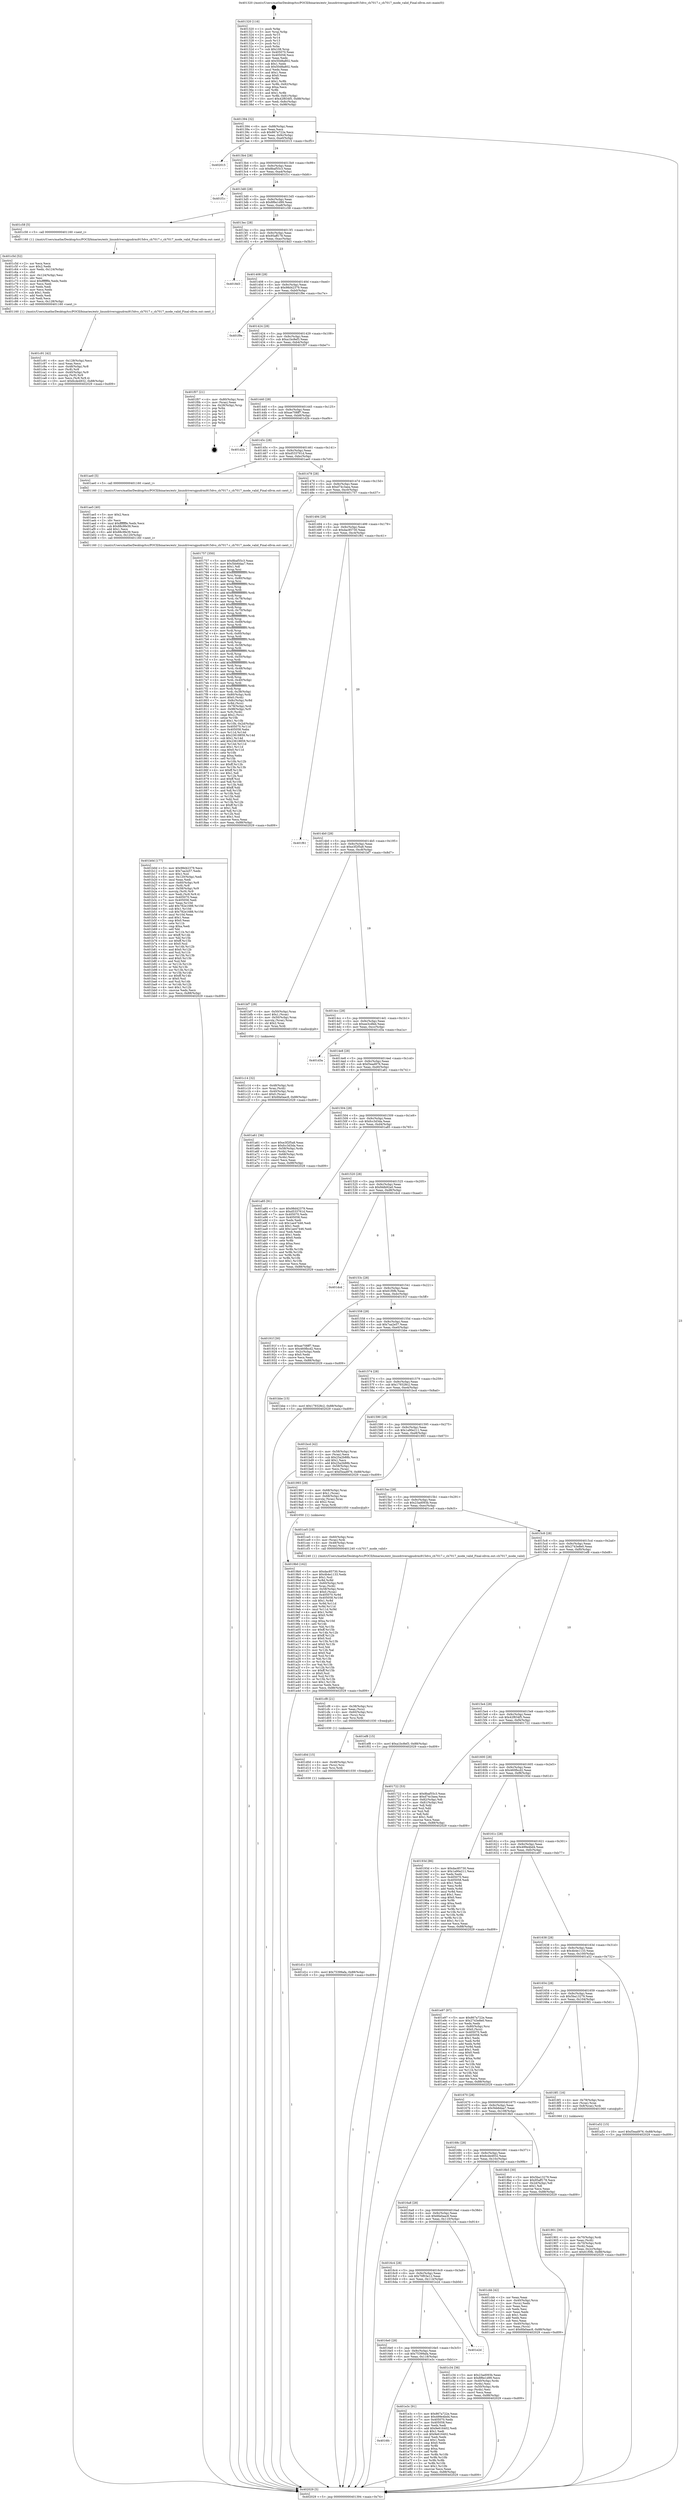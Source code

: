 digraph "0x401320" {
  label = "0x401320 (/mnt/c/Users/mathe/Desktop/tcc/POCII/binaries/extr_linuxdriversgpudrmi915dvo_ch7017.c_ch7017_mode_valid_Final-ollvm.out::main(0))"
  labelloc = "t"
  node[shape=record]

  Entry [label="",width=0.3,height=0.3,shape=circle,fillcolor=black,style=filled]
  "0x401394" [label="{
     0x401394 [32]\l
     | [instrs]\l
     &nbsp;&nbsp;0x401394 \<+6\>: mov -0x88(%rbp),%eax\l
     &nbsp;&nbsp;0x40139a \<+2\>: mov %eax,%ecx\l
     &nbsp;&nbsp;0x40139c \<+6\>: sub $0x867a722e,%ecx\l
     &nbsp;&nbsp;0x4013a2 \<+6\>: mov %eax,-0x9c(%rbp)\l
     &nbsp;&nbsp;0x4013a8 \<+6\>: mov %ecx,-0xa0(%rbp)\l
     &nbsp;&nbsp;0x4013ae \<+6\>: je 0000000000402015 \<main+0xcf5\>\l
  }"]
  "0x402015" [label="{
     0x402015\l
  }", style=dashed]
  "0x4013b4" [label="{
     0x4013b4 [28]\l
     | [instrs]\l
     &nbsp;&nbsp;0x4013b4 \<+5\>: jmp 00000000004013b9 \<main+0x99\>\l
     &nbsp;&nbsp;0x4013b9 \<+6\>: mov -0x9c(%rbp),%eax\l
     &nbsp;&nbsp;0x4013bf \<+5\>: sub $0x8baf55c3,%eax\l
     &nbsp;&nbsp;0x4013c4 \<+6\>: mov %eax,-0xa4(%rbp)\l
     &nbsp;&nbsp;0x4013ca \<+6\>: je 0000000000401f1c \<main+0xbfc\>\l
  }"]
  Exit [label="",width=0.3,height=0.3,shape=circle,fillcolor=black,style=filled,peripheries=2]
  "0x401f1c" [label="{
     0x401f1c\l
  }", style=dashed]
  "0x4013d0" [label="{
     0x4013d0 [28]\l
     | [instrs]\l
     &nbsp;&nbsp;0x4013d0 \<+5\>: jmp 00000000004013d5 \<main+0xb5\>\l
     &nbsp;&nbsp;0x4013d5 \<+6\>: mov -0x9c(%rbp),%eax\l
     &nbsp;&nbsp;0x4013db \<+5\>: sub $0x8f6e1d99,%eax\l
     &nbsp;&nbsp;0x4013e0 \<+6\>: mov %eax,-0xa8(%rbp)\l
     &nbsp;&nbsp;0x4013e6 \<+6\>: je 0000000000401c58 \<main+0x938\>\l
  }"]
  "0x4016fc" [label="{
     0x4016fc\l
  }", style=dashed]
  "0x401c58" [label="{
     0x401c58 [5]\l
     | [instrs]\l
     &nbsp;&nbsp;0x401c58 \<+5\>: call 0000000000401160 \<next_i\>\l
     | [calls]\l
     &nbsp;&nbsp;0x401160 \{1\} (/mnt/c/Users/mathe/Desktop/tcc/POCII/binaries/extr_linuxdriversgpudrmi915dvo_ch7017.c_ch7017_mode_valid_Final-ollvm.out::next_i)\l
  }"]
  "0x4013ec" [label="{
     0x4013ec [28]\l
     | [instrs]\l
     &nbsp;&nbsp;0x4013ec \<+5\>: jmp 00000000004013f1 \<main+0xd1\>\l
     &nbsp;&nbsp;0x4013f1 \<+6\>: mov -0x9c(%rbp),%eax\l
     &nbsp;&nbsp;0x4013f7 \<+5\>: sub $0x95aff178,%eax\l
     &nbsp;&nbsp;0x4013fc \<+6\>: mov %eax,-0xac(%rbp)\l
     &nbsp;&nbsp;0x401402 \<+6\>: je 00000000004018d3 \<main+0x5b3\>\l
  }"]
  "0x401e3c" [label="{
     0x401e3c [91]\l
     | [instrs]\l
     &nbsp;&nbsp;0x401e3c \<+5\>: mov $0x867a722e,%eax\l
     &nbsp;&nbsp;0x401e41 \<+5\>: mov $0x499e4bd4,%ecx\l
     &nbsp;&nbsp;0x401e46 \<+7\>: mov 0x405070,%edx\l
     &nbsp;&nbsp;0x401e4d \<+7\>: mov 0x405058,%esi\l
     &nbsp;&nbsp;0x401e54 \<+2\>: mov %edx,%edi\l
     &nbsp;&nbsp;0x401e56 \<+6\>: add $0x9e616402,%edi\l
     &nbsp;&nbsp;0x401e5c \<+3\>: sub $0x1,%edi\l
     &nbsp;&nbsp;0x401e5f \<+6\>: sub $0x9e616402,%edi\l
     &nbsp;&nbsp;0x401e65 \<+3\>: imul %edi,%edx\l
     &nbsp;&nbsp;0x401e68 \<+3\>: and $0x1,%edx\l
     &nbsp;&nbsp;0x401e6b \<+3\>: cmp $0x0,%edx\l
     &nbsp;&nbsp;0x401e6e \<+4\>: sete %r8b\l
     &nbsp;&nbsp;0x401e72 \<+3\>: cmp $0xa,%esi\l
     &nbsp;&nbsp;0x401e75 \<+4\>: setl %r9b\l
     &nbsp;&nbsp;0x401e79 \<+3\>: mov %r8b,%r10b\l
     &nbsp;&nbsp;0x401e7c \<+3\>: and %r9b,%r10b\l
     &nbsp;&nbsp;0x401e7f \<+3\>: xor %r9b,%r8b\l
     &nbsp;&nbsp;0x401e82 \<+3\>: or %r8b,%r10b\l
     &nbsp;&nbsp;0x401e85 \<+4\>: test $0x1,%r10b\l
     &nbsp;&nbsp;0x401e89 \<+3\>: cmovne %ecx,%eax\l
     &nbsp;&nbsp;0x401e8c \<+6\>: mov %eax,-0x88(%rbp)\l
     &nbsp;&nbsp;0x401e92 \<+5\>: jmp 0000000000402029 \<main+0xd09\>\l
  }"]
  "0x4018d3" [label="{
     0x4018d3\l
  }", style=dashed]
  "0x401408" [label="{
     0x401408 [28]\l
     | [instrs]\l
     &nbsp;&nbsp;0x401408 \<+5\>: jmp 000000000040140d \<main+0xed\>\l
     &nbsp;&nbsp;0x40140d \<+6\>: mov -0x9c(%rbp),%eax\l
     &nbsp;&nbsp;0x401413 \<+5\>: sub $0x98d42379,%eax\l
     &nbsp;&nbsp;0x401418 \<+6\>: mov %eax,-0xb0(%rbp)\l
     &nbsp;&nbsp;0x40141e \<+6\>: je 0000000000401f9e \<main+0xc7e\>\l
  }"]
  "0x4016e0" [label="{
     0x4016e0 [28]\l
     | [instrs]\l
     &nbsp;&nbsp;0x4016e0 \<+5\>: jmp 00000000004016e5 \<main+0x3c5\>\l
     &nbsp;&nbsp;0x4016e5 \<+6\>: mov -0x9c(%rbp),%eax\l
     &nbsp;&nbsp;0x4016eb \<+5\>: sub $0x75399afa,%eax\l
     &nbsp;&nbsp;0x4016f0 \<+6\>: mov %eax,-0x118(%rbp)\l
     &nbsp;&nbsp;0x4016f6 \<+6\>: je 0000000000401e3c \<main+0xb1c\>\l
  }"]
  "0x401f9e" [label="{
     0x401f9e\l
  }", style=dashed]
  "0x401424" [label="{
     0x401424 [28]\l
     | [instrs]\l
     &nbsp;&nbsp;0x401424 \<+5\>: jmp 0000000000401429 \<main+0x109\>\l
     &nbsp;&nbsp;0x401429 \<+6\>: mov -0x9c(%rbp),%eax\l
     &nbsp;&nbsp;0x40142f \<+5\>: sub $0xa1bc8ef3,%eax\l
     &nbsp;&nbsp;0x401434 \<+6\>: mov %eax,-0xb4(%rbp)\l
     &nbsp;&nbsp;0x40143a \<+6\>: je 0000000000401f07 \<main+0xbe7\>\l
  }"]
  "0x401e2d" [label="{
     0x401e2d\l
  }", style=dashed]
  "0x401f07" [label="{
     0x401f07 [21]\l
     | [instrs]\l
     &nbsp;&nbsp;0x401f07 \<+4\>: mov -0x80(%rbp),%rax\l
     &nbsp;&nbsp;0x401f0b \<+2\>: mov (%rax),%eax\l
     &nbsp;&nbsp;0x401f0d \<+4\>: lea -0x28(%rbp),%rsp\l
     &nbsp;&nbsp;0x401f11 \<+1\>: pop %rbx\l
     &nbsp;&nbsp;0x401f12 \<+2\>: pop %r12\l
     &nbsp;&nbsp;0x401f14 \<+2\>: pop %r13\l
     &nbsp;&nbsp;0x401f16 \<+2\>: pop %r14\l
     &nbsp;&nbsp;0x401f18 \<+2\>: pop %r15\l
     &nbsp;&nbsp;0x401f1a \<+1\>: pop %rbp\l
     &nbsp;&nbsp;0x401f1b \<+1\>: ret\l
  }"]
  "0x401440" [label="{
     0x401440 [28]\l
     | [instrs]\l
     &nbsp;&nbsp;0x401440 \<+5\>: jmp 0000000000401445 \<main+0x125\>\l
     &nbsp;&nbsp;0x401445 \<+6\>: mov -0x9c(%rbp),%eax\l
     &nbsp;&nbsp;0x40144b \<+5\>: sub $0xae708ff7,%eax\l
     &nbsp;&nbsp;0x401450 \<+6\>: mov %eax,-0xb8(%rbp)\l
     &nbsp;&nbsp;0x401456 \<+6\>: je 0000000000401d2b \<main+0xa0b\>\l
  }"]
  "0x401d1c" [label="{
     0x401d1c [15]\l
     | [instrs]\l
     &nbsp;&nbsp;0x401d1c \<+10\>: movl $0x75399afa,-0x88(%rbp)\l
     &nbsp;&nbsp;0x401d26 \<+5\>: jmp 0000000000402029 \<main+0xd09\>\l
  }"]
  "0x401d2b" [label="{
     0x401d2b\l
  }", style=dashed]
  "0x40145c" [label="{
     0x40145c [28]\l
     | [instrs]\l
     &nbsp;&nbsp;0x40145c \<+5\>: jmp 0000000000401461 \<main+0x141\>\l
     &nbsp;&nbsp;0x401461 \<+6\>: mov -0x9c(%rbp),%eax\l
     &nbsp;&nbsp;0x401467 \<+5\>: sub $0xd533761d,%eax\l
     &nbsp;&nbsp;0x40146c \<+6\>: mov %eax,-0xbc(%rbp)\l
     &nbsp;&nbsp;0x401472 \<+6\>: je 0000000000401ae0 \<main+0x7c0\>\l
  }"]
  "0x401d0d" [label="{
     0x401d0d [15]\l
     | [instrs]\l
     &nbsp;&nbsp;0x401d0d \<+4\>: mov -0x48(%rbp),%rsi\l
     &nbsp;&nbsp;0x401d11 \<+3\>: mov (%rsi),%rsi\l
     &nbsp;&nbsp;0x401d14 \<+3\>: mov %rsi,%rdi\l
     &nbsp;&nbsp;0x401d17 \<+5\>: call 0000000000401030 \<free@plt\>\l
     | [calls]\l
     &nbsp;&nbsp;0x401030 \{1\} (unknown)\l
  }"]
  "0x401ae0" [label="{
     0x401ae0 [5]\l
     | [instrs]\l
     &nbsp;&nbsp;0x401ae0 \<+5\>: call 0000000000401160 \<next_i\>\l
     | [calls]\l
     &nbsp;&nbsp;0x401160 \{1\} (/mnt/c/Users/mathe/Desktop/tcc/POCII/binaries/extr_linuxdriversgpudrmi915dvo_ch7017.c_ch7017_mode_valid_Final-ollvm.out::next_i)\l
  }"]
  "0x401478" [label="{
     0x401478 [28]\l
     | [instrs]\l
     &nbsp;&nbsp;0x401478 \<+5\>: jmp 000000000040147d \<main+0x15d\>\l
     &nbsp;&nbsp;0x40147d \<+6\>: mov -0x9c(%rbp),%eax\l
     &nbsp;&nbsp;0x401483 \<+5\>: sub $0xd74c3aea,%eax\l
     &nbsp;&nbsp;0x401488 \<+6\>: mov %eax,-0xc0(%rbp)\l
     &nbsp;&nbsp;0x40148e \<+6\>: je 0000000000401757 \<main+0x437\>\l
  }"]
  "0x401cf8" [label="{
     0x401cf8 [21]\l
     | [instrs]\l
     &nbsp;&nbsp;0x401cf8 \<+4\>: mov -0x38(%rbp),%rsi\l
     &nbsp;&nbsp;0x401cfc \<+2\>: mov %eax,(%rsi)\l
     &nbsp;&nbsp;0x401cfe \<+4\>: mov -0x60(%rbp),%rsi\l
     &nbsp;&nbsp;0x401d02 \<+3\>: mov (%rsi),%rsi\l
     &nbsp;&nbsp;0x401d05 \<+3\>: mov %rsi,%rdi\l
     &nbsp;&nbsp;0x401d08 \<+5\>: call 0000000000401030 \<free@plt\>\l
     | [calls]\l
     &nbsp;&nbsp;0x401030 \{1\} (unknown)\l
  }"]
  "0x401757" [label="{
     0x401757 [350]\l
     | [instrs]\l
     &nbsp;&nbsp;0x401757 \<+5\>: mov $0x8baf55c3,%eax\l
     &nbsp;&nbsp;0x40175c \<+5\>: mov $0x5bb6daa7,%ecx\l
     &nbsp;&nbsp;0x401761 \<+2\>: mov $0x1,%dl\l
     &nbsp;&nbsp;0x401763 \<+3\>: mov %rsp,%rsi\l
     &nbsp;&nbsp;0x401766 \<+4\>: add $0xfffffffffffffff0,%rsi\l
     &nbsp;&nbsp;0x40176a \<+3\>: mov %rsi,%rsp\l
     &nbsp;&nbsp;0x40176d \<+4\>: mov %rsi,-0x80(%rbp)\l
     &nbsp;&nbsp;0x401771 \<+3\>: mov %rsp,%rsi\l
     &nbsp;&nbsp;0x401774 \<+4\>: add $0xfffffffffffffff0,%rsi\l
     &nbsp;&nbsp;0x401778 \<+3\>: mov %rsi,%rsp\l
     &nbsp;&nbsp;0x40177b \<+3\>: mov %rsp,%rdi\l
     &nbsp;&nbsp;0x40177e \<+4\>: add $0xfffffffffffffff0,%rdi\l
     &nbsp;&nbsp;0x401782 \<+3\>: mov %rdi,%rsp\l
     &nbsp;&nbsp;0x401785 \<+4\>: mov %rdi,-0x78(%rbp)\l
     &nbsp;&nbsp;0x401789 \<+3\>: mov %rsp,%rdi\l
     &nbsp;&nbsp;0x40178c \<+4\>: add $0xfffffffffffffff0,%rdi\l
     &nbsp;&nbsp;0x401790 \<+3\>: mov %rdi,%rsp\l
     &nbsp;&nbsp;0x401793 \<+4\>: mov %rdi,-0x70(%rbp)\l
     &nbsp;&nbsp;0x401797 \<+3\>: mov %rsp,%rdi\l
     &nbsp;&nbsp;0x40179a \<+4\>: add $0xfffffffffffffff0,%rdi\l
     &nbsp;&nbsp;0x40179e \<+3\>: mov %rdi,%rsp\l
     &nbsp;&nbsp;0x4017a1 \<+4\>: mov %rdi,-0x68(%rbp)\l
     &nbsp;&nbsp;0x4017a5 \<+3\>: mov %rsp,%rdi\l
     &nbsp;&nbsp;0x4017a8 \<+4\>: add $0xfffffffffffffff0,%rdi\l
     &nbsp;&nbsp;0x4017ac \<+3\>: mov %rdi,%rsp\l
     &nbsp;&nbsp;0x4017af \<+4\>: mov %rdi,-0x60(%rbp)\l
     &nbsp;&nbsp;0x4017b3 \<+3\>: mov %rsp,%rdi\l
     &nbsp;&nbsp;0x4017b6 \<+4\>: add $0xfffffffffffffff0,%rdi\l
     &nbsp;&nbsp;0x4017ba \<+3\>: mov %rdi,%rsp\l
     &nbsp;&nbsp;0x4017bd \<+4\>: mov %rdi,-0x58(%rbp)\l
     &nbsp;&nbsp;0x4017c1 \<+3\>: mov %rsp,%rdi\l
     &nbsp;&nbsp;0x4017c4 \<+4\>: add $0xfffffffffffffff0,%rdi\l
     &nbsp;&nbsp;0x4017c8 \<+3\>: mov %rdi,%rsp\l
     &nbsp;&nbsp;0x4017cb \<+4\>: mov %rdi,-0x50(%rbp)\l
     &nbsp;&nbsp;0x4017cf \<+3\>: mov %rsp,%rdi\l
     &nbsp;&nbsp;0x4017d2 \<+4\>: add $0xfffffffffffffff0,%rdi\l
     &nbsp;&nbsp;0x4017d6 \<+3\>: mov %rdi,%rsp\l
     &nbsp;&nbsp;0x4017d9 \<+4\>: mov %rdi,-0x48(%rbp)\l
     &nbsp;&nbsp;0x4017dd \<+3\>: mov %rsp,%rdi\l
     &nbsp;&nbsp;0x4017e0 \<+4\>: add $0xfffffffffffffff0,%rdi\l
     &nbsp;&nbsp;0x4017e4 \<+3\>: mov %rdi,%rsp\l
     &nbsp;&nbsp;0x4017e7 \<+4\>: mov %rdi,-0x40(%rbp)\l
     &nbsp;&nbsp;0x4017eb \<+3\>: mov %rsp,%rdi\l
     &nbsp;&nbsp;0x4017ee \<+4\>: add $0xfffffffffffffff0,%rdi\l
     &nbsp;&nbsp;0x4017f2 \<+3\>: mov %rdi,%rsp\l
     &nbsp;&nbsp;0x4017f5 \<+4\>: mov %rdi,-0x38(%rbp)\l
     &nbsp;&nbsp;0x4017f9 \<+4\>: mov -0x80(%rbp),%rdi\l
     &nbsp;&nbsp;0x4017fd \<+6\>: movl $0x0,(%rdi)\l
     &nbsp;&nbsp;0x401803 \<+7\>: mov -0x8c(%rbp),%r8d\l
     &nbsp;&nbsp;0x40180a \<+3\>: mov %r8d,(%rsi)\l
     &nbsp;&nbsp;0x40180d \<+4\>: mov -0x78(%rbp),%rdi\l
     &nbsp;&nbsp;0x401811 \<+7\>: mov -0x98(%rbp),%r9\l
     &nbsp;&nbsp;0x401818 \<+3\>: mov %r9,(%rdi)\l
     &nbsp;&nbsp;0x40181b \<+3\>: cmpl $0x2,(%rsi)\l
     &nbsp;&nbsp;0x40181e \<+4\>: setne %r10b\l
     &nbsp;&nbsp;0x401822 \<+4\>: and $0x1,%r10b\l
     &nbsp;&nbsp;0x401826 \<+4\>: mov %r10b,-0x2d(%rbp)\l
     &nbsp;&nbsp;0x40182a \<+8\>: mov 0x405070,%r11d\l
     &nbsp;&nbsp;0x401832 \<+7\>: mov 0x405058,%ebx\l
     &nbsp;&nbsp;0x401839 \<+3\>: mov %r11d,%r14d\l
     &nbsp;&nbsp;0x40183c \<+7\>: sub $0x23618859,%r14d\l
     &nbsp;&nbsp;0x401843 \<+4\>: sub $0x1,%r14d\l
     &nbsp;&nbsp;0x401847 \<+7\>: add $0x23618859,%r14d\l
     &nbsp;&nbsp;0x40184e \<+4\>: imul %r14d,%r11d\l
     &nbsp;&nbsp;0x401852 \<+4\>: and $0x1,%r11d\l
     &nbsp;&nbsp;0x401856 \<+4\>: cmp $0x0,%r11d\l
     &nbsp;&nbsp;0x40185a \<+4\>: sete %r10b\l
     &nbsp;&nbsp;0x40185e \<+3\>: cmp $0xa,%ebx\l
     &nbsp;&nbsp;0x401861 \<+4\>: setl %r15b\l
     &nbsp;&nbsp;0x401865 \<+3\>: mov %r10b,%r12b\l
     &nbsp;&nbsp;0x401868 \<+4\>: xor $0xff,%r12b\l
     &nbsp;&nbsp;0x40186c \<+3\>: mov %r15b,%r13b\l
     &nbsp;&nbsp;0x40186f \<+4\>: xor $0xff,%r13b\l
     &nbsp;&nbsp;0x401873 \<+3\>: xor $0x1,%dl\l
     &nbsp;&nbsp;0x401876 \<+3\>: mov %r12b,%sil\l
     &nbsp;&nbsp;0x401879 \<+4\>: and $0xff,%sil\l
     &nbsp;&nbsp;0x40187d \<+3\>: and %dl,%r10b\l
     &nbsp;&nbsp;0x401880 \<+3\>: mov %r13b,%dil\l
     &nbsp;&nbsp;0x401883 \<+4\>: and $0xff,%dil\l
     &nbsp;&nbsp;0x401887 \<+3\>: and %dl,%r15b\l
     &nbsp;&nbsp;0x40188a \<+3\>: or %r10b,%sil\l
     &nbsp;&nbsp;0x40188d \<+3\>: or %r15b,%dil\l
     &nbsp;&nbsp;0x401890 \<+3\>: xor %dil,%sil\l
     &nbsp;&nbsp;0x401893 \<+3\>: or %r13b,%r12b\l
     &nbsp;&nbsp;0x401896 \<+4\>: xor $0xff,%r12b\l
     &nbsp;&nbsp;0x40189a \<+3\>: or $0x1,%dl\l
     &nbsp;&nbsp;0x40189d \<+3\>: and %dl,%r12b\l
     &nbsp;&nbsp;0x4018a0 \<+3\>: or %r12b,%sil\l
     &nbsp;&nbsp;0x4018a3 \<+4\>: test $0x1,%sil\l
     &nbsp;&nbsp;0x4018a7 \<+3\>: cmovne %ecx,%eax\l
     &nbsp;&nbsp;0x4018aa \<+6\>: mov %eax,-0x88(%rbp)\l
     &nbsp;&nbsp;0x4018b0 \<+5\>: jmp 0000000000402029 \<main+0xd09\>\l
  }"]
  "0x401494" [label="{
     0x401494 [28]\l
     | [instrs]\l
     &nbsp;&nbsp;0x401494 \<+5\>: jmp 0000000000401499 \<main+0x179\>\l
     &nbsp;&nbsp;0x401499 \<+6\>: mov -0x9c(%rbp),%eax\l
     &nbsp;&nbsp;0x40149f \<+5\>: sub $0xdac85730,%eax\l
     &nbsp;&nbsp;0x4014a4 \<+6\>: mov %eax,-0xc4(%rbp)\l
     &nbsp;&nbsp;0x4014aa \<+6\>: je 0000000000401f61 \<main+0xc41\>\l
  }"]
  "0x401c91" [label="{
     0x401c91 [42]\l
     | [instrs]\l
     &nbsp;&nbsp;0x401c91 \<+6\>: mov -0x128(%rbp),%ecx\l
     &nbsp;&nbsp;0x401c97 \<+3\>: imul %eax,%ecx\l
     &nbsp;&nbsp;0x401c9a \<+4\>: mov -0x48(%rbp),%r8\l
     &nbsp;&nbsp;0x401c9e \<+3\>: mov (%r8),%r8\l
     &nbsp;&nbsp;0x401ca1 \<+4\>: mov -0x40(%rbp),%r9\l
     &nbsp;&nbsp;0x401ca5 \<+3\>: movslq (%r9),%r9\l
     &nbsp;&nbsp;0x401ca8 \<+4\>: mov %ecx,(%r8,%r9,4)\l
     &nbsp;&nbsp;0x401cac \<+10\>: movl $0x6cde4932,-0x88(%rbp)\l
     &nbsp;&nbsp;0x401cb6 \<+5\>: jmp 0000000000402029 \<main+0xd09\>\l
  }"]
  "0x401f61" [label="{
     0x401f61\l
  }", style=dashed]
  "0x4014b0" [label="{
     0x4014b0 [28]\l
     | [instrs]\l
     &nbsp;&nbsp;0x4014b0 \<+5\>: jmp 00000000004014b5 \<main+0x195\>\l
     &nbsp;&nbsp;0x4014b5 \<+6\>: mov -0x9c(%rbp),%eax\l
     &nbsp;&nbsp;0x4014bb \<+5\>: sub $0xe3f2f5a8,%eax\l
     &nbsp;&nbsp;0x4014c0 \<+6\>: mov %eax,-0xc8(%rbp)\l
     &nbsp;&nbsp;0x4014c6 \<+6\>: je 0000000000401bf7 \<main+0x8d7\>\l
  }"]
  "0x401c5d" [label="{
     0x401c5d [52]\l
     | [instrs]\l
     &nbsp;&nbsp;0x401c5d \<+2\>: xor %ecx,%ecx\l
     &nbsp;&nbsp;0x401c5f \<+5\>: mov $0x2,%edx\l
     &nbsp;&nbsp;0x401c64 \<+6\>: mov %edx,-0x124(%rbp)\l
     &nbsp;&nbsp;0x401c6a \<+1\>: cltd\l
     &nbsp;&nbsp;0x401c6b \<+6\>: mov -0x124(%rbp),%esi\l
     &nbsp;&nbsp;0x401c71 \<+2\>: idiv %esi\l
     &nbsp;&nbsp;0x401c73 \<+6\>: imul $0xfffffffe,%edx,%edx\l
     &nbsp;&nbsp;0x401c79 \<+2\>: mov %ecx,%edi\l
     &nbsp;&nbsp;0x401c7b \<+2\>: sub %edx,%edi\l
     &nbsp;&nbsp;0x401c7d \<+2\>: mov %ecx,%edx\l
     &nbsp;&nbsp;0x401c7f \<+3\>: sub $0x1,%edx\l
     &nbsp;&nbsp;0x401c82 \<+2\>: add %edx,%edi\l
     &nbsp;&nbsp;0x401c84 \<+2\>: sub %edi,%ecx\l
     &nbsp;&nbsp;0x401c86 \<+6\>: mov %ecx,-0x128(%rbp)\l
     &nbsp;&nbsp;0x401c8c \<+5\>: call 0000000000401160 \<next_i\>\l
     | [calls]\l
     &nbsp;&nbsp;0x401160 \{1\} (/mnt/c/Users/mathe/Desktop/tcc/POCII/binaries/extr_linuxdriversgpudrmi915dvo_ch7017.c_ch7017_mode_valid_Final-ollvm.out::next_i)\l
  }"]
  "0x401bf7" [label="{
     0x401bf7 [29]\l
     | [instrs]\l
     &nbsp;&nbsp;0x401bf7 \<+4\>: mov -0x50(%rbp),%rax\l
     &nbsp;&nbsp;0x401bfb \<+6\>: movl $0x1,(%rax)\l
     &nbsp;&nbsp;0x401c01 \<+4\>: mov -0x50(%rbp),%rax\l
     &nbsp;&nbsp;0x401c05 \<+3\>: movslq (%rax),%rax\l
     &nbsp;&nbsp;0x401c08 \<+4\>: shl $0x2,%rax\l
     &nbsp;&nbsp;0x401c0c \<+3\>: mov %rax,%rdi\l
     &nbsp;&nbsp;0x401c0f \<+5\>: call 0000000000401050 \<malloc@plt\>\l
     | [calls]\l
     &nbsp;&nbsp;0x401050 \{1\} (unknown)\l
  }"]
  "0x4014cc" [label="{
     0x4014cc [28]\l
     | [instrs]\l
     &nbsp;&nbsp;0x4014cc \<+5\>: jmp 00000000004014d1 \<main+0x1b1\>\l
     &nbsp;&nbsp;0x4014d1 \<+6\>: mov -0x9c(%rbp),%eax\l
     &nbsp;&nbsp;0x4014d7 \<+5\>: sub $0xee3cdfeb,%eax\l
     &nbsp;&nbsp;0x4014dc \<+6\>: mov %eax,-0xcc(%rbp)\l
     &nbsp;&nbsp;0x4014e2 \<+6\>: je 0000000000401d3a \<main+0xa1a\>\l
  }"]
  "0x4016c4" [label="{
     0x4016c4 [28]\l
     | [instrs]\l
     &nbsp;&nbsp;0x4016c4 \<+5\>: jmp 00000000004016c9 \<main+0x3a9\>\l
     &nbsp;&nbsp;0x4016c9 \<+6\>: mov -0x9c(%rbp),%eax\l
     &nbsp;&nbsp;0x4016cf \<+5\>: sub $0x70f03e12,%eax\l
     &nbsp;&nbsp;0x4016d4 \<+6\>: mov %eax,-0x114(%rbp)\l
     &nbsp;&nbsp;0x4016da \<+6\>: je 0000000000401e2d \<main+0xb0d\>\l
  }"]
  "0x401d3a" [label="{
     0x401d3a\l
  }", style=dashed]
  "0x4014e8" [label="{
     0x4014e8 [28]\l
     | [instrs]\l
     &nbsp;&nbsp;0x4014e8 \<+5\>: jmp 00000000004014ed \<main+0x1cd\>\l
     &nbsp;&nbsp;0x4014ed \<+6\>: mov -0x9c(%rbp),%eax\l
     &nbsp;&nbsp;0x4014f3 \<+5\>: sub $0xf3ead976,%eax\l
     &nbsp;&nbsp;0x4014f8 \<+6\>: mov %eax,-0xd0(%rbp)\l
     &nbsp;&nbsp;0x4014fe \<+6\>: je 0000000000401a61 \<main+0x741\>\l
  }"]
  "0x401c34" [label="{
     0x401c34 [36]\l
     | [instrs]\l
     &nbsp;&nbsp;0x401c34 \<+5\>: mov $0x23ad093b,%eax\l
     &nbsp;&nbsp;0x401c39 \<+5\>: mov $0x8f6e1d99,%ecx\l
     &nbsp;&nbsp;0x401c3e \<+4\>: mov -0x40(%rbp),%rdx\l
     &nbsp;&nbsp;0x401c42 \<+2\>: mov (%rdx),%esi\l
     &nbsp;&nbsp;0x401c44 \<+4\>: mov -0x50(%rbp),%rdx\l
     &nbsp;&nbsp;0x401c48 \<+2\>: cmp (%rdx),%esi\l
     &nbsp;&nbsp;0x401c4a \<+3\>: cmovl %ecx,%eax\l
     &nbsp;&nbsp;0x401c4d \<+6\>: mov %eax,-0x88(%rbp)\l
     &nbsp;&nbsp;0x401c53 \<+5\>: jmp 0000000000402029 \<main+0xd09\>\l
  }"]
  "0x401a61" [label="{
     0x401a61 [36]\l
     | [instrs]\l
     &nbsp;&nbsp;0x401a61 \<+5\>: mov $0xe3f2f5a8,%eax\l
     &nbsp;&nbsp;0x401a66 \<+5\>: mov $0xfcc3d3da,%ecx\l
     &nbsp;&nbsp;0x401a6b \<+4\>: mov -0x58(%rbp),%rdx\l
     &nbsp;&nbsp;0x401a6f \<+2\>: mov (%rdx),%esi\l
     &nbsp;&nbsp;0x401a71 \<+4\>: mov -0x68(%rbp),%rdx\l
     &nbsp;&nbsp;0x401a75 \<+2\>: cmp (%rdx),%esi\l
     &nbsp;&nbsp;0x401a77 \<+3\>: cmovl %ecx,%eax\l
     &nbsp;&nbsp;0x401a7a \<+6\>: mov %eax,-0x88(%rbp)\l
     &nbsp;&nbsp;0x401a80 \<+5\>: jmp 0000000000402029 \<main+0xd09\>\l
  }"]
  "0x401504" [label="{
     0x401504 [28]\l
     | [instrs]\l
     &nbsp;&nbsp;0x401504 \<+5\>: jmp 0000000000401509 \<main+0x1e9\>\l
     &nbsp;&nbsp;0x401509 \<+6\>: mov -0x9c(%rbp),%eax\l
     &nbsp;&nbsp;0x40150f \<+5\>: sub $0xfcc3d3da,%eax\l
     &nbsp;&nbsp;0x401514 \<+6\>: mov %eax,-0xd4(%rbp)\l
     &nbsp;&nbsp;0x40151a \<+6\>: je 0000000000401a85 \<main+0x765\>\l
  }"]
  "0x4016a8" [label="{
     0x4016a8 [28]\l
     | [instrs]\l
     &nbsp;&nbsp;0x4016a8 \<+5\>: jmp 00000000004016ad \<main+0x38d\>\l
     &nbsp;&nbsp;0x4016ad \<+6\>: mov -0x9c(%rbp),%eax\l
     &nbsp;&nbsp;0x4016b3 \<+5\>: sub $0x6fa0aac8,%eax\l
     &nbsp;&nbsp;0x4016b8 \<+6\>: mov %eax,-0x110(%rbp)\l
     &nbsp;&nbsp;0x4016be \<+6\>: je 0000000000401c34 \<main+0x914\>\l
  }"]
  "0x401a85" [label="{
     0x401a85 [91]\l
     | [instrs]\l
     &nbsp;&nbsp;0x401a85 \<+5\>: mov $0x98d42379,%eax\l
     &nbsp;&nbsp;0x401a8a \<+5\>: mov $0xd533761d,%ecx\l
     &nbsp;&nbsp;0x401a8f \<+7\>: mov 0x405070,%edx\l
     &nbsp;&nbsp;0x401a96 \<+7\>: mov 0x405058,%esi\l
     &nbsp;&nbsp;0x401a9d \<+2\>: mov %edx,%edi\l
     &nbsp;&nbsp;0x401a9f \<+6\>: sub $0x1ae47446,%edi\l
     &nbsp;&nbsp;0x401aa5 \<+3\>: sub $0x1,%edi\l
     &nbsp;&nbsp;0x401aa8 \<+6\>: add $0x1ae47446,%edi\l
     &nbsp;&nbsp;0x401aae \<+3\>: imul %edi,%edx\l
     &nbsp;&nbsp;0x401ab1 \<+3\>: and $0x1,%edx\l
     &nbsp;&nbsp;0x401ab4 \<+3\>: cmp $0x0,%edx\l
     &nbsp;&nbsp;0x401ab7 \<+4\>: sete %r8b\l
     &nbsp;&nbsp;0x401abb \<+3\>: cmp $0xa,%esi\l
     &nbsp;&nbsp;0x401abe \<+4\>: setl %r9b\l
     &nbsp;&nbsp;0x401ac2 \<+3\>: mov %r8b,%r10b\l
     &nbsp;&nbsp;0x401ac5 \<+3\>: and %r9b,%r10b\l
     &nbsp;&nbsp;0x401ac8 \<+3\>: xor %r9b,%r8b\l
     &nbsp;&nbsp;0x401acb \<+3\>: or %r8b,%r10b\l
     &nbsp;&nbsp;0x401ace \<+4\>: test $0x1,%r10b\l
     &nbsp;&nbsp;0x401ad2 \<+3\>: cmovne %ecx,%eax\l
     &nbsp;&nbsp;0x401ad5 \<+6\>: mov %eax,-0x88(%rbp)\l
     &nbsp;&nbsp;0x401adb \<+5\>: jmp 0000000000402029 \<main+0xd09\>\l
  }"]
  "0x401520" [label="{
     0x401520 [28]\l
     | [instrs]\l
     &nbsp;&nbsp;0x401520 \<+5\>: jmp 0000000000401525 \<main+0x205\>\l
     &nbsp;&nbsp;0x401525 \<+6\>: mov -0x9c(%rbp),%eax\l
     &nbsp;&nbsp;0x40152b \<+5\>: sub $0xfddb92a0,%eax\l
     &nbsp;&nbsp;0x401530 \<+6\>: mov %eax,-0xd8(%rbp)\l
     &nbsp;&nbsp;0x401536 \<+6\>: je 0000000000401dcd \<main+0xaad\>\l
  }"]
  "0x401cbb" [label="{
     0x401cbb [42]\l
     | [instrs]\l
     &nbsp;&nbsp;0x401cbb \<+2\>: xor %eax,%eax\l
     &nbsp;&nbsp;0x401cbd \<+4\>: mov -0x40(%rbp),%rcx\l
     &nbsp;&nbsp;0x401cc1 \<+2\>: mov (%rcx),%edx\l
     &nbsp;&nbsp;0x401cc3 \<+2\>: mov %eax,%esi\l
     &nbsp;&nbsp;0x401cc5 \<+2\>: sub %edx,%esi\l
     &nbsp;&nbsp;0x401cc7 \<+2\>: mov %eax,%edx\l
     &nbsp;&nbsp;0x401cc9 \<+3\>: sub $0x1,%edx\l
     &nbsp;&nbsp;0x401ccc \<+2\>: add %edx,%esi\l
     &nbsp;&nbsp;0x401cce \<+2\>: sub %esi,%eax\l
     &nbsp;&nbsp;0x401cd0 \<+4\>: mov -0x40(%rbp),%rcx\l
     &nbsp;&nbsp;0x401cd4 \<+2\>: mov %eax,(%rcx)\l
     &nbsp;&nbsp;0x401cd6 \<+10\>: movl $0x6fa0aac8,-0x88(%rbp)\l
     &nbsp;&nbsp;0x401ce0 \<+5\>: jmp 0000000000402029 \<main+0xd09\>\l
  }"]
  "0x401dcd" [label="{
     0x401dcd\l
  }", style=dashed]
  "0x40153c" [label="{
     0x40153c [28]\l
     | [instrs]\l
     &nbsp;&nbsp;0x40153c \<+5\>: jmp 0000000000401541 \<main+0x221\>\l
     &nbsp;&nbsp;0x401541 \<+6\>: mov -0x9c(%rbp),%eax\l
     &nbsp;&nbsp;0x401547 \<+5\>: sub $0x61f0fb,%eax\l
     &nbsp;&nbsp;0x40154c \<+6\>: mov %eax,-0xdc(%rbp)\l
     &nbsp;&nbsp;0x401552 \<+6\>: je 000000000040191f \<main+0x5ff\>\l
  }"]
  "0x401c14" [label="{
     0x401c14 [32]\l
     | [instrs]\l
     &nbsp;&nbsp;0x401c14 \<+4\>: mov -0x48(%rbp),%rdi\l
     &nbsp;&nbsp;0x401c18 \<+3\>: mov %rax,(%rdi)\l
     &nbsp;&nbsp;0x401c1b \<+4\>: mov -0x40(%rbp),%rax\l
     &nbsp;&nbsp;0x401c1f \<+6\>: movl $0x0,(%rax)\l
     &nbsp;&nbsp;0x401c25 \<+10\>: movl $0x6fa0aac8,-0x88(%rbp)\l
     &nbsp;&nbsp;0x401c2f \<+5\>: jmp 0000000000402029 \<main+0xd09\>\l
  }"]
  "0x40191f" [label="{
     0x40191f [30]\l
     | [instrs]\l
     &nbsp;&nbsp;0x40191f \<+5\>: mov $0xae708ff7,%eax\l
     &nbsp;&nbsp;0x401924 \<+5\>: mov $0x460fbcd2,%ecx\l
     &nbsp;&nbsp;0x401929 \<+3\>: mov -0x2c(%rbp),%edx\l
     &nbsp;&nbsp;0x40192c \<+3\>: cmp $0x0,%edx\l
     &nbsp;&nbsp;0x40192f \<+3\>: cmove %ecx,%eax\l
     &nbsp;&nbsp;0x401932 \<+6\>: mov %eax,-0x88(%rbp)\l
     &nbsp;&nbsp;0x401938 \<+5\>: jmp 0000000000402029 \<main+0xd09\>\l
  }"]
  "0x401558" [label="{
     0x401558 [28]\l
     | [instrs]\l
     &nbsp;&nbsp;0x401558 \<+5\>: jmp 000000000040155d \<main+0x23d\>\l
     &nbsp;&nbsp;0x40155d \<+6\>: mov -0x9c(%rbp),%eax\l
     &nbsp;&nbsp;0x401563 \<+5\>: sub $0x7aa2e57,%eax\l
     &nbsp;&nbsp;0x401568 \<+6\>: mov %eax,-0xe0(%rbp)\l
     &nbsp;&nbsp;0x40156e \<+6\>: je 0000000000401bbe \<main+0x89e\>\l
  }"]
  "0x401b0d" [label="{
     0x401b0d [177]\l
     | [instrs]\l
     &nbsp;&nbsp;0x401b0d \<+5\>: mov $0x98d42379,%ecx\l
     &nbsp;&nbsp;0x401b12 \<+5\>: mov $0x7aa2e57,%edx\l
     &nbsp;&nbsp;0x401b17 \<+3\>: mov $0x1,%sil\l
     &nbsp;&nbsp;0x401b1a \<+6\>: mov -0x120(%rbp),%edi\l
     &nbsp;&nbsp;0x401b20 \<+3\>: imul %eax,%edi\l
     &nbsp;&nbsp;0x401b23 \<+4\>: mov -0x60(%rbp),%r8\l
     &nbsp;&nbsp;0x401b27 \<+3\>: mov (%r8),%r8\l
     &nbsp;&nbsp;0x401b2a \<+4\>: mov -0x58(%rbp),%r9\l
     &nbsp;&nbsp;0x401b2e \<+3\>: movslq (%r9),%r9\l
     &nbsp;&nbsp;0x401b31 \<+4\>: mov %edi,(%r8,%r9,4)\l
     &nbsp;&nbsp;0x401b35 \<+7\>: mov 0x405070,%eax\l
     &nbsp;&nbsp;0x401b3c \<+7\>: mov 0x405058,%edi\l
     &nbsp;&nbsp;0x401b43 \<+3\>: mov %eax,%r10d\l
     &nbsp;&nbsp;0x401b46 \<+7\>: add $0x782e1688,%r10d\l
     &nbsp;&nbsp;0x401b4d \<+4\>: sub $0x1,%r10d\l
     &nbsp;&nbsp;0x401b51 \<+7\>: sub $0x782e1688,%r10d\l
     &nbsp;&nbsp;0x401b58 \<+4\>: imul %r10d,%eax\l
     &nbsp;&nbsp;0x401b5c \<+3\>: and $0x1,%eax\l
     &nbsp;&nbsp;0x401b5f \<+3\>: cmp $0x0,%eax\l
     &nbsp;&nbsp;0x401b62 \<+4\>: sete %r11b\l
     &nbsp;&nbsp;0x401b66 \<+3\>: cmp $0xa,%edi\l
     &nbsp;&nbsp;0x401b69 \<+3\>: setl %bl\l
     &nbsp;&nbsp;0x401b6c \<+3\>: mov %r11b,%r14b\l
     &nbsp;&nbsp;0x401b6f \<+4\>: xor $0xff,%r14b\l
     &nbsp;&nbsp;0x401b73 \<+3\>: mov %bl,%r15b\l
     &nbsp;&nbsp;0x401b76 \<+4\>: xor $0xff,%r15b\l
     &nbsp;&nbsp;0x401b7a \<+4\>: xor $0x0,%sil\l
     &nbsp;&nbsp;0x401b7e \<+3\>: mov %r14b,%r12b\l
     &nbsp;&nbsp;0x401b81 \<+4\>: and $0x0,%r12b\l
     &nbsp;&nbsp;0x401b85 \<+3\>: and %sil,%r11b\l
     &nbsp;&nbsp;0x401b88 \<+3\>: mov %r15b,%r13b\l
     &nbsp;&nbsp;0x401b8b \<+4\>: and $0x0,%r13b\l
     &nbsp;&nbsp;0x401b8f \<+3\>: and %sil,%bl\l
     &nbsp;&nbsp;0x401b92 \<+3\>: or %r11b,%r12b\l
     &nbsp;&nbsp;0x401b95 \<+3\>: or %bl,%r13b\l
     &nbsp;&nbsp;0x401b98 \<+3\>: xor %r13b,%r12b\l
     &nbsp;&nbsp;0x401b9b \<+3\>: or %r15b,%r14b\l
     &nbsp;&nbsp;0x401b9e \<+4\>: xor $0xff,%r14b\l
     &nbsp;&nbsp;0x401ba2 \<+4\>: or $0x0,%sil\l
     &nbsp;&nbsp;0x401ba6 \<+3\>: and %sil,%r14b\l
     &nbsp;&nbsp;0x401ba9 \<+3\>: or %r14b,%r12b\l
     &nbsp;&nbsp;0x401bac \<+4\>: test $0x1,%r12b\l
     &nbsp;&nbsp;0x401bb0 \<+3\>: cmovne %edx,%ecx\l
     &nbsp;&nbsp;0x401bb3 \<+6\>: mov %ecx,-0x88(%rbp)\l
     &nbsp;&nbsp;0x401bb9 \<+5\>: jmp 0000000000402029 \<main+0xd09\>\l
  }"]
  "0x401bbe" [label="{
     0x401bbe [15]\l
     | [instrs]\l
     &nbsp;&nbsp;0x401bbe \<+10\>: movl $0x179328c2,-0x88(%rbp)\l
     &nbsp;&nbsp;0x401bc8 \<+5\>: jmp 0000000000402029 \<main+0xd09\>\l
  }"]
  "0x401574" [label="{
     0x401574 [28]\l
     | [instrs]\l
     &nbsp;&nbsp;0x401574 \<+5\>: jmp 0000000000401579 \<main+0x259\>\l
     &nbsp;&nbsp;0x401579 \<+6\>: mov -0x9c(%rbp),%eax\l
     &nbsp;&nbsp;0x40157f \<+5\>: sub $0x179328c2,%eax\l
     &nbsp;&nbsp;0x401584 \<+6\>: mov %eax,-0xe4(%rbp)\l
     &nbsp;&nbsp;0x40158a \<+6\>: je 0000000000401bcd \<main+0x8ad\>\l
  }"]
  "0x401ae5" [label="{
     0x401ae5 [40]\l
     | [instrs]\l
     &nbsp;&nbsp;0x401ae5 \<+5\>: mov $0x2,%ecx\l
     &nbsp;&nbsp;0x401aea \<+1\>: cltd\l
     &nbsp;&nbsp;0x401aeb \<+2\>: idiv %ecx\l
     &nbsp;&nbsp;0x401aed \<+6\>: imul $0xfffffffe,%edx,%ecx\l
     &nbsp;&nbsp;0x401af3 \<+6\>: sub $0x88c9fe39,%ecx\l
     &nbsp;&nbsp;0x401af9 \<+3\>: add $0x1,%ecx\l
     &nbsp;&nbsp;0x401afc \<+6\>: add $0x88c9fe39,%ecx\l
     &nbsp;&nbsp;0x401b02 \<+6\>: mov %ecx,-0x120(%rbp)\l
     &nbsp;&nbsp;0x401b08 \<+5\>: call 0000000000401160 \<next_i\>\l
     | [calls]\l
     &nbsp;&nbsp;0x401160 \{1\} (/mnt/c/Users/mathe/Desktop/tcc/POCII/binaries/extr_linuxdriversgpudrmi915dvo_ch7017.c_ch7017_mode_valid_Final-ollvm.out::next_i)\l
  }"]
  "0x401bcd" [label="{
     0x401bcd [42]\l
     | [instrs]\l
     &nbsp;&nbsp;0x401bcd \<+4\>: mov -0x58(%rbp),%rax\l
     &nbsp;&nbsp;0x401bd1 \<+2\>: mov (%rax),%ecx\l
     &nbsp;&nbsp;0x401bd3 \<+6\>: sub $0x25a2b88b,%ecx\l
     &nbsp;&nbsp;0x401bd9 \<+3\>: add $0x1,%ecx\l
     &nbsp;&nbsp;0x401bdc \<+6\>: add $0x25a2b88b,%ecx\l
     &nbsp;&nbsp;0x401be2 \<+4\>: mov -0x58(%rbp),%rax\l
     &nbsp;&nbsp;0x401be6 \<+2\>: mov %ecx,(%rax)\l
     &nbsp;&nbsp;0x401be8 \<+10\>: movl $0xf3ead976,-0x88(%rbp)\l
     &nbsp;&nbsp;0x401bf2 \<+5\>: jmp 0000000000402029 \<main+0xd09\>\l
  }"]
  "0x401590" [label="{
     0x401590 [28]\l
     | [instrs]\l
     &nbsp;&nbsp;0x401590 \<+5\>: jmp 0000000000401595 \<main+0x275\>\l
     &nbsp;&nbsp;0x401595 \<+6\>: mov -0x9c(%rbp),%eax\l
     &nbsp;&nbsp;0x40159b \<+5\>: sub $0x1a90e211,%eax\l
     &nbsp;&nbsp;0x4015a0 \<+6\>: mov %eax,-0xe8(%rbp)\l
     &nbsp;&nbsp;0x4015a6 \<+6\>: je 0000000000401993 \<main+0x673\>\l
  }"]
  "0x4019b0" [label="{
     0x4019b0 [162]\l
     | [instrs]\l
     &nbsp;&nbsp;0x4019b0 \<+5\>: mov $0xdac85730,%ecx\l
     &nbsp;&nbsp;0x4019b5 \<+5\>: mov $0x4b4e1133,%edx\l
     &nbsp;&nbsp;0x4019ba \<+3\>: mov $0x1,%sil\l
     &nbsp;&nbsp;0x4019bd \<+3\>: xor %r8d,%r8d\l
     &nbsp;&nbsp;0x4019c0 \<+4\>: mov -0x60(%rbp),%rdi\l
     &nbsp;&nbsp;0x4019c4 \<+3\>: mov %rax,(%rdi)\l
     &nbsp;&nbsp;0x4019c7 \<+4\>: mov -0x58(%rbp),%rax\l
     &nbsp;&nbsp;0x4019cb \<+6\>: movl $0x0,(%rax)\l
     &nbsp;&nbsp;0x4019d1 \<+8\>: mov 0x405070,%r9d\l
     &nbsp;&nbsp;0x4019d9 \<+8\>: mov 0x405058,%r10d\l
     &nbsp;&nbsp;0x4019e1 \<+4\>: sub $0x1,%r8d\l
     &nbsp;&nbsp;0x4019e5 \<+3\>: mov %r9d,%r11d\l
     &nbsp;&nbsp;0x4019e8 \<+3\>: add %r8d,%r11d\l
     &nbsp;&nbsp;0x4019eb \<+4\>: imul %r11d,%r9d\l
     &nbsp;&nbsp;0x4019ef \<+4\>: and $0x1,%r9d\l
     &nbsp;&nbsp;0x4019f3 \<+4\>: cmp $0x0,%r9d\l
     &nbsp;&nbsp;0x4019f7 \<+3\>: sete %bl\l
     &nbsp;&nbsp;0x4019fa \<+4\>: cmp $0xa,%r10d\l
     &nbsp;&nbsp;0x4019fe \<+4\>: setl %r14b\l
     &nbsp;&nbsp;0x401a02 \<+3\>: mov %bl,%r15b\l
     &nbsp;&nbsp;0x401a05 \<+4\>: xor $0xff,%r15b\l
     &nbsp;&nbsp;0x401a09 \<+3\>: mov %r14b,%r12b\l
     &nbsp;&nbsp;0x401a0c \<+4\>: xor $0xff,%r12b\l
     &nbsp;&nbsp;0x401a10 \<+4\>: xor $0x0,%sil\l
     &nbsp;&nbsp;0x401a14 \<+3\>: mov %r15b,%r13b\l
     &nbsp;&nbsp;0x401a17 \<+4\>: and $0x0,%r13b\l
     &nbsp;&nbsp;0x401a1b \<+3\>: and %sil,%bl\l
     &nbsp;&nbsp;0x401a1e \<+3\>: mov %r12b,%al\l
     &nbsp;&nbsp;0x401a21 \<+2\>: and $0x0,%al\l
     &nbsp;&nbsp;0x401a23 \<+3\>: and %sil,%r14b\l
     &nbsp;&nbsp;0x401a26 \<+3\>: or %bl,%r13b\l
     &nbsp;&nbsp;0x401a29 \<+3\>: or %r14b,%al\l
     &nbsp;&nbsp;0x401a2c \<+3\>: xor %al,%r13b\l
     &nbsp;&nbsp;0x401a2f \<+3\>: or %r12b,%r15b\l
     &nbsp;&nbsp;0x401a32 \<+4\>: xor $0xff,%r15b\l
     &nbsp;&nbsp;0x401a36 \<+4\>: or $0x0,%sil\l
     &nbsp;&nbsp;0x401a3a \<+3\>: and %sil,%r15b\l
     &nbsp;&nbsp;0x401a3d \<+3\>: or %r15b,%r13b\l
     &nbsp;&nbsp;0x401a40 \<+4\>: test $0x1,%r13b\l
     &nbsp;&nbsp;0x401a44 \<+3\>: cmovne %edx,%ecx\l
     &nbsp;&nbsp;0x401a47 \<+6\>: mov %ecx,-0x88(%rbp)\l
     &nbsp;&nbsp;0x401a4d \<+5\>: jmp 0000000000402029 \<main+0xd09\>\l
  }"]
  "0x401993" [label="{
     0x401993 [29]\l
     | [instrs]\l
     &nbsp;&nbsp;0x401993 \<+4\>: mov -0x68(%rbp),%rax\l
     &nbsp;&nbsp;0x401997 \<+6\>: movl $0x1,(%rax)\l
     &nbsp;&nbsp;0x40199d \<+4\>: mov -0x68(%rbp),%rax\l
     &nbsp;&nbsp;0x4019a1 \<+3\>: movslq (%rax),%rax\l
     &nbsp;&nbsp;0x4019a4 \<+4\>: shl $0x2,%rax\l
     &nbsp;&nbsp;0x4019a8 \<+3\>: mov %rax,%rdi\l
     &nbsp;&nbsp;0x4019ab \<+5\>: call 0000000000401050 \<malloc@plt\>\l
     | [calls]\l
     &nbsp;&nbsp;0x401050 \{1\} (unknown)\l
  }"]
  "0x4015ac" [label="{
     0x4015ac [28]\l
     | [instrs]\l
     &nbsp;&nbsp;0x4015ac \<+5\>: jmp 00000000004015b1 \<main+0x291\>\l
     &nbsp;&nbsp;0x4015b1 \<+6\>: mov -0x9c(%rbp),%eax\l
     &nbsp;&nbsp;0x4015b7 \<+5\>: sub $0x23ad093b,%eax\l
     &nbsp;&nbsp;0x4015bc \<+6\>: mov %eax,-0xec(%rbp)\l
     &nbsp;&nbsp;0x4015c2 \<+6\>: je 0000000000401ce5 \<main+0x9c5\>\l
  }"]
  "0x401901" [label="{
     0x401901 [30]\l
     | [instrs]\l
     &nbsp;&nbsp;0x401901 \<+4\>: mov -0x70(%rbp),%rdi\l
     &nbsp;&nbsp;0x401905 \<+2\>: mov %eax,(%rdi)\l
     &nbsp;&nbsp;0x401907 \<+4\>: mov -0x70(%rbp),%rdi\l
     &nbsp;&nbsp;0x40190b \<+2\>: mov (%rdi),%eax\l
     &nbsp;&nbsp;0x40190d \<+3\>: mov %eax,-0x2c(%rbp)\l
     &nbsp;&nbsp;0x401910 \<+10\>: movl $0x61f0fb,-0x88(%rbp)\l
     &nbsp;&nbsp;0x40191a \<+5\>: jmp 0000000000402029 \<main+0xd09\>\l
  }"]
  "0x401ce5" [label="{
     0x401ce5 [19]\l
     | [instrs]\l
     &nbsp;&nbsp;0x401ce5 \<+4\>: mov -0x60(%rbp),%rax\l
     &nbsp;&nbsp;0x401ce9 \<+3\>: mov (%rax),%rdi\l
     &nbsp;&nbsp;0x401cec \<+4\>: mov -0x48(%rbp),%rax\l
     &nbsp;&nbsp;0x401cf0 \<+3\>: mov (%rax),%rsi\l
     &nbsp;&nbsp;0x401cf3 \<+5\>: call 0000000000401240 \<ch7017_mode_valid\>\l
     | [calls]\l
     &nbsp;&nbsp;0x401240 \{1\} (/mnt/c/Users/mathe/Desktop/tcc/POCII/binaries/extr_linuxdriversgpudrmi915dvo_ch7017.c_ch7017_mode_valid_Final-ollvm.out::ch7017_mode_valid)\l
  }"]
  "0x4015c8" [label="{
     0x4015c8 [28]\l
     | [instrs]\l
     &nbsp;&nbsp;0x4015c8 \<+5\>: jmp 00000000004015cd \<main+0x2ad\>\l
     &nbsp;&nbsp;0x4015cd \<+6\>: mov -0x9c(%rbp),%eax\l
     &nbsp;&nbsp;0x4015d3 \<+5\>: sub $0x2743e8e0,%eax\l
     &nbsp;&nbsp;0x4015d8 \<+6\>: mov %eax,-0xf0(%rbp)\l
     &nbsp;&nbsp;0x4015de \<+6\>: je 0000000000401ef8 \<main+0xbd8\>\l
  }"]
  "0x40168c" [label="{
     0x40168c [28]\l
     | [instrs]\l
     &nbsp;&nbsp;0x40168c \<+5\>: jmp 0000000000401691 \<main+0x371\>\l
     &nbsp;&nbsp;0x401691 \<+6\>: mov -0x9c(%rbp),%eax\l
     &nbsp;&nbsp;0x401697 \<+5\>: sub $0x6cde4932,%eax\l
     &nbsp;&nbsp;0x40169c \<+6\>: mov %eax,-0x10c(%rbp)\l
     &nbsp;&nbsp;0x4016a2 \<+6\>: je 0000000000401cbb \<main+0x99b\>\l
  }"]
  "0x401ef8" [label="{
     0x401ef8 [15]\l
     | [instrs]\l
     &nbsp;&nbsp;0x401ef8 \<+10\>: movl $0xa1bc8ef3,-0x88(%rbp)\l
     &nbsp;&nbsp;0x401f02 \<+5\>: jmp 0000000000402029 \<main+0xd09\>\l
  }"]
  "0x4015e4" [label="{
     0x4015e4 [28]\l
     | [instrs]\l
     &nbsp;&nbsp;0x4015e4 \<+5\>: jmp 00000000004015e9 \<main+0x2c9\>\l
     &nbsp;&nbsp;0x4015e9 \<+6\>: mov -0x9c(%rbp),%eax\l
     &nbsp;&nbsp;0x4015ef \<+5\>: sub $0x42f834f5,%eax\l
     &nbsp;&nbsp;0x4015f4 \<+6\>: mov %eax,-0xf4(%rbp)\l
     &nbsp;&nbsp;0x4015fa \<+6\>: je 0000000000401722 \<main+0x402\>\l
  }"]
  "0x4018b5" [label="{
     0x4018b5 [30]\l
     | [instrs]\l
     &nbsp;&nbsp;0x4018b5 \<+5\>: mov $0x5ba13279,%eax\l
     &nbsp;&nbsp;0x4018ba \<+5\>: mov $0x95aff178,%ecx\l
     &nbsp;&nbsp;0x4018bf \<+3\>: mov -0x2d(%rbp),%dl\l
     &nbsp;&nbsp;0x4018c2 \<+3\>: test $0x1,%dl\l
     &nbsp;&nbsp;0x4018c5 \<+3\>: cmovne %ecx,%eax\l
     &nbsp;&nbsp;0x4018c8 \<+6\>: mov %eax,-0x88(%rbp)\l
     &nbsp;&nbsp;0x4018ce \<+5\>: jmp 0000000000402029 \<main+0xd09\>\l
  }"]
  "0x401722" [label="{
     0x401722 [53]\l
     | [instrs]\l
     &nbsp;&nbsp;0x401722 \<+5\>: mov $0x8baf55c3,%eax\l
     &nbsp;&nbsp;0x401727 \<+5\>: mov $0xd74c3aea,%ecx\l
     &nbsp;&nbsp;0x40172c \<+6\>: mov -0x82(%rbp),%dl\l
     &nbsp;&nbsp;0x401732 \<+7\>: mov -0x81(%rbp),%sil\l
     &nbsp;&nbsp;0x401739 \<+3\>: mov %dl,%dil\l
     &nbsp;&nbsp;0x40173c \<+3\>: and %sil,%dil\l
     &nbsp;&nbsp;0x40173f \<+3\>: xor %sil,%dl\l
     &nbsp;&nbsp;0x401742 \<+3\>: or %dl,%dil\l
     &nbsp;&nbsp;0x401745 \<+4\>: test $0x1,%dil\l
     &nbsp;&nbsp;0x401749 \<+3\>: cmovne %ecx,%eax\l
     &nbsp;&nbsp;0x40174c \<+6\>: mov %eax,-0x88(%rbp)\l
     &nbsp;&nbsp;0x401752 \<+5\>: jmp 0000000000402029 \<main+0xd09\>\l
  }"]
  "0x401600" [label="{
     0x401600 [28]\l
     | [instrs]\l
     &nbsp;&nbsp;0x401600 \<+5\>: jmp 0000000000401605 \<main+0x2e5\>\l
     &nbsp;&nbsp;0x401605 \<+6\>: mov -0x9c(%rbp),%eax\l
     &nbsp;&nbsp;0x40160b \<+5\>: sub $0x460fbcd2,%eax\l
     &nbsp;&nbsp;0x401610 \<+6\>: mov %eax,-0xf8(%rbp)\l
     &nbsp;&nbsp;0x401616 \<+6\>: je 000000000040193d \<main+0x61d\>\l
  }"]
  "0x402029" [label="{
     0x402029 [5]\l
     | [instrs]\l
     &nbsp;&nbsp;0x402029 \<+5\>: jmp 0000000000401394 \<main+0x74\>\l
  }"]
  "0x401320" [label="{
     0x401320 [116]\l
     | [instrs]\l
     &nbsp;&nbsp;0x401320 \<+1\>: push %rbp\l
     &nbsp;&nbsp;0x401321 \<+3\>: mov %rsp,%rbp\l
     &nbsp;&nbsp;0x401324 \<+2\>: push %r15\l
     &nbsp;&nbsp;0x401326 \<+2\>: push %r14\l
     &nbsp;&nbsp;0x401328 \<+2\>: push %r13\l
     &nbsp;&nbsp;0x40132a \<+2\>: push %r12\l
     &nbsp;&nbsp;0x40132c \<+1\>: push %rbx\l
     &nbsp;&nbsp;0x40132d \<+7\>: sub $0x108,%rsp\l
     &nbsp;&nbsp;0x401334 \<+7\>: mov 0x405070,%eax\l
     &nbsp;&nbsp;0x40133b \<+7\>: mov 0x405058,%ecx\l
     &nbsp;&nbsp;0x401342 \<+2\>: mov %eax,%edx\l
     &nbsp;&nbsp;0x401344 \<+6\>: add $0x50d8a802,%edx\l
     &nbsp;&nbsp;0x40134a \<+3\>: sub $0x1,%edx\l
     &nbsp;&nbsp;0x40134d \<+6\>: sub $0x50d8a802,%edx\l
     &nbsp;&nbsp;0x401353 \<+3\>: imul %edx,%eax\l
     &nbsp;&nbsp;0x401356 \<+3\>: and $0x1,%eax\l
     &nbsp;&nbsp;0x401359 \<+3\>: cmp $0x0,%eax\l
     &nbsp;&nbsp;0x40135c \<+4\>: sete %r8b\l
     &nbsp;&nbsp;0x401360 \<+4\>: and $0x1,%r8b\l
     &nbsp;&nbsp;0x401364 \<+7\>: mov %r8b,-0x82(%rbp)\l
     &nbsp;&nbsp;0x40136b \<+3\>: cmp $0xa,%ecx\l
     &nbsp;&nbsp;0x40136e \<+4\>: setl %r8b\l
     &nbsp;&nbsp;0x401372 \<+4\>: and $0x1,%r8b\l
     &nbsp;&nbsp;0x401376 \<+7\>: mov %r8b,-0x81(%rbp)\l
     &nbsp;&nbsp;0x40137d \<+10\>: movl $0x42f834f5,-0x88(%rbp)\l
     &nbsp;&nbsp;0x401387 \<+6\>: mov %edi,-0x8c(%rbp)\l
     &nbsp;&nbsp;0x40138d \<+7\>: mov %rsi,-0x98(%rbp)\l
  }"]
  "0x401670" [label="{
     0x401670 [28]\l
     | [instrs]\l
     &nbsp;&nbsp;0x401670 \<+5\>: jmp 0000000000401675 \<main+0x355\>\l
     &nbsp;&nbsp;0x401675 \<+6\>: mov -0x9c(%rbp),%eax\l
     &nbsp;&nbsp;0x40167b \<+5\>: sub $0x5bb6daa7,%eax\l
     &nbsp;&nbsp;0x401680 \<+6\>: mov %eax,-0x108(%rbp)\l
     &nbsp;&nbsp;0x401686 \<+6\>: je 00000000004018b5 \<main+0x595\>\l
  }"]
  "0x4018f1" [label="{
     0x4018f1 [16]\l
     | [instrs]\l
     &nbsp;&nbsp;0x4018f1 \<+4\>: mov -0x78(%rbp),%rax\l
     &nbsp;&nbsp;0x4018f5 \<+3\>: mov (%rax),%rax\l
     &nbsp;&nbsp;0x4018f8 \<+4\>: mov 0x8(%rax),%rdi\l
     &nbsp;&nbsp;0x4018fc \<+5\>: call 0000000000401060 \<atoi@plt\>\l
     | [calls]\l
     &nbsp;&nbsp;0x401060 \{1\} (unknown)\l
  }"]
  "0x40193d" [label="{
     0x40193d [86]\l
     | [instrs]\l
     &nbsp;&nbsp;0x40193d \<+5\>: mov $0xdac85730,%eax\l
     &nbsp;&nbsp;0x401942 \<+5\>: mov $0x1a90e211,%ecx\l
     &nbsp;&nbsp;0x401947 \<+2\>: xor %edx,%edx\l
     &nbsp;&nbsp;0x401949 \<+7\>: mov 0x405070,%esi\l
     &nbsp;&nbsp;0x401950 \<+7\>: mov 0x405058,%edi\l
     &nbsp;&nbsp;0x401957 \<+3\>: sub $0x1,%edx\l
     &nbsp;&nbsp;0x40195a \<+3\>: mov %esi,%r8d\l
     &nbsp;&nbsp;0x40195d \<+3\>: add %edx,%r8d\l
     &nbsp;&nbsp;0x401960 \<+4\>: imul %r8d,%esi\l
     &nbsp;&nbsp;0x401964 \<+3\>: and $0x1,%esi\l
     &nbsp;&nbsp;0x401967 \<+3\>: cmp $0x0,%esi\l
     &nbsp;&nbsp;0x40196a \<+4\>: sete %r9b\l
     &nbsp;&nbsp;0x40196e \<+3\>: cmp $0xa,%edi\l
     &nbsp;&nbsp;0x401971 \<+4\>: setl %r10b\l
     &nbsp;&nbsp;0x401975 \<+3\>: mov %r9b,%r11b\l
     &nbsp;&nbsp;0x401978 \<+3\>: and %r10b,%r11b\l
     &nbsp;&nbsp;0x40197b \<+3\>: xor %r10b,%r9b\l
     &nbsp;&nbsp;0x40197e \<+3\>: or %r9b,%r11b\l
     &nbsp;&nbsp;0x401981 \<+4\>: test $0x1,%r11b\l
     &nbsp;&nbsp;0x401985 \<+3\>: cmovne %ecx,%eax\l
     &nbsp;&nbsp;0x401988 \<+6\>: mov %eax,-0x88(%rbp)\l
     &nbsp;&nbsp;0x40198e \<+5\>: jmp 0000000000402029 \<main+0xd09\>\l
  }"]
  "0x40161c" [label="{
     0x40161c [28]\l
     | [instrs]\l
     &nbsp;&nbsp;0x40161c \<+5\>: jmp 0000000000401621 \<main+0x301\>\l
     &nbsp;&nbsp;0x401621 \<+6\>: mov -0x9c(%rbp),%eax\l
     &nbsp;&nbsp;0x401627 \<+5\>: sub $0x499e4bd4,%eax\l
     &nbsp;&nbsp;0x40162c \<+6\>: mov %eax,-0xfc(%rbp)\l
     &nbsp;&nbsp;0x401632 \<+6\>: je 0000000000401e97 \<main+0xb77\>\l
  }"]
  "0x401654" [label="{
     0x401654 [28]\l
     | [instrs]\l
     &nbsp;&nbsp;0x401654 \<+5\>: jmp 0000000000401659 \<main+0x339\>\l
     &nbsp;&nbsp;0x401659 \<+6\>: mov -0x9c(%rbp),%eax\l
     &nbsp;&nbsp;0x40165f \<+5\>: sub $0x5ba13279,%eax\l
     &nbsp;&nbsp;0x401664 \<+6\>: mov %eax,-0x104(%rbp)\l
     &nbsp;&nbsp;0x40166a \<+6\>: je 00000000004018f1 \<main+0x5d1\>\l
  }"]
  "0x401e97" [label="{
     0x401e97 [97]\l
     | [instrs]\l
     &nbsp;&nbsp;0x401e97 \<+5\>: mov $0x867a722e,%eax\l
     &nbsp;&nbsp;0x401e9c \<+5\>: mov $0x2743e8e0,%ecx\l
     &nbsp;&nbsp;0x401ea1 \<+2\>: xor %edx,%edx\l
     &nbsp;&nbsp;0x401ea3 \<+4\>: mov -0x80(%rbp),%rsi\l
     &nbsp;&nbsp;0x401ea7 \<+6\>: movl $0x0,(%rsi)\l
     &nbsp;&nbsp;0x401ead \<+7\>: mov 0x405070,%edi\l
     &nbsp;&nbsp;0x401eb4 \<+8\>: mov 0x405058,%r8d\l
     &nbsp;&nbsp;0x401ebc \<+3\>: sub $0x1,%edx\l
     &nbsp;&nbsp;0x401ebf \<+3\>: mov %edi,%r9d\l
     &nbsp;&nbsp;0x401ec2 \<+3\>: add %edx,%r9d\l
     &nbsp;&nbsp;0x401ec5 \<+4\>: imul %r9d,%edi\l
     &nbsp;&nbsp;0x401ec9 \<+3\>: and $0x1,%edi\l
     &nbsp;&nbsp;0x401ecc \<+3\>: cmp $0x0,%edi\l
     &nbsp;&nbsp;0x401ecf \<+4\>: sete %r10b\l
     &nbsp;&nbsp;0x401ed3 \<+4\>: cmp $0xa,%r8d\l
     &nbsp;&nbsp;0x401ed7 \<+4\>: setl %r11b\l
     &nbsp;&nbsp;0x401edb \<+3\>: mov %r10b,%bl\l
     &nbsp;&nbsp;0x401ede \<+3\>: and %r11b,%bl\l
     &nbsp;&nbsp;0x401ee1 \<+3\>: xor %r11b,%r10b\l
     &nbsp;&nbsp;0x401ee4 \<+3\>: or %r10b,%bl\l
     &nbsp;&nbsp;0x401ee7 \<+3\>: test $0x1,%bl\l
     &nbsp;&nbsp;0x401eea \<+3\>: cmovne %ecx,%eax\l
     &nbsp;&nbsp;0x401eed \<+6\>: mov %eax,-0x88(%rbp)\l
     &nbsp;&nbsp;0x401ef3 \<+5\>: jmp 0000000000402029 \<main+0xd09\>\l
  }"]
  "0x401638" [label="{
     0x401638 [28]\l
     | [instrs]\l
     &nbsp;&nbsp;0x401638 \<+5\>: jmp 000000000040163d \<main+0x31d\>\l
     &nbsp;&nbsp;0x40163d \<+6\>: mov -0x9c(%rbp),%eax\l
     &nbsp;&nbsp;0x401643 \<+5\>: sub $0x4b4e1133,%eax\l
     &nbsp;&nbsp;0x401648 \<+6\>: mov %eax,-0x100(%rbp)\l
     &nbsp;&nbsp;0x40164e \<+6\>: je 0000000000401a52 \<main+0x732\>\l
  }"]
  "0x401a52" [label="{
     0x401a52 [15]\l
     | [instrs]\l
     &nbsp;&nbsp;0x401a52 \<+10\>: movl $0xf3ead976,-0x88(%rbp)\l
     &nbsp;&nbsp;0x401a5c \<+5\>: jmp 0000000000402029 \<main+0xd09\>\l
  }"]
  Entry -> "0x401320" [label=" 1"]
  "0x401394" -> "0x402015" [label=" 0"]
  "0x401394" -> "0x4013b4" [label=" 24"]
  "0x401f07" -> Exit [label=" 1"]
  "0x4013b4" -> "0x401f1c" [label=" 0"]
  "0x4013b4" -> "0x4013d0" [label=" 24"]
  "0x401ef8" -> "0x402029" [label=" 1"]
  "0x4013d0" -> "0x401c58" [label=" 1"]
  "0x4013d0" -> "0x4013ec" [label=" 23"]
  "0x401e97" -> "0x402029" [label=" 1"]
  "0x4013ec" -> "0x4018d3" [label=" 0"]
  "0x4013ec" -> "0x401408" [label=" 23"]
  "0x401e3c" -> "0x402029" [label=" 1"]
  "0x401408" -> "0x401f9e" [label=" 0"]
  "0x401408" -> "0x401424" [label=" 23"]
  "0x4016e0" -> "0x401e3c" [label=" 1"]
  "0x401424" -> "0x401f07" [label=" 1"]
  "0x401424" -> "0x401440" [label=" 22"]
  "0x4016e0" -> "0x4016fc" [label=" 0"]
  "0x401440" -> "0x401d2b" [label=" 0"]
  "0x401440" -> "0x40145c" [label=" 22"]
  "0x4016c4" -> "0x401e2d" [label=" 0"]
  "0x40145c" -> "0x401ae0" [label=" 1"]
  "0x40145c" -> "0x401478" [label=" 21"]
  "0x4016c4" -> "0x4016e0" [label=" 1"]
  "0x401478" -> "0x401757" [label=" 1"]
  "0x401478" -> "0x401494" [label=" 20"]
  "0x401d1c" -> "0x402029" [label=" 1"]
  "0x401494" -> "0x401f61" [label=" 0"]
  "0x401494" -> "0x4014b0" [label=" 20"]
  "0x401d0d" -> "0x401d1c" [label=" 1"]
  "0x4014b0" -> "0x401bf7" [label=" 1"]
  "0x4014b0" -> "0x4014cc" [label=" 19"]
  "0x401cf8" -> "0x401d0d" [label=" 1"]
  "0x4014cc" -> "0x401d3a" [label=" 0"]
  "0x4014cc" -> "0x4014e8" [label=" 19"]
  "0x401ce5" -> "0x401cf8" [label=" 1"]
  "0x4014e8" -> "0x401a61" [label=" 2"]
  "0x4014e8" -> "0x401504" [label=" 17"]
  "0x401cbb" -> "0x402029" [label=" 1"]
  "0x401504" -> "0x401a85" [label=" 1"]
  "0x401504" -> "0x401520" [label=" 16"]
  "0x401c5d" -> "0x401c91" [label=" 1"]
  "0x401520" -> "0x401dcd" [label=" 0"]
  "0x401520" -> "0x40153c" [label=" 16"]
  "0x401c58" -> "0x401c5d" [label=" 1"]
  "0x40153c" -> "0x40191f" [label=" 1"]
  "0x40153c" -> "0x401558" [label=" 15"]
  "0x4016a8" -> "0x4016c4" [label=" 1"]
  "0x401558" -> "0x401bbe" [label=" 1"]
  "0x401558" -> "0x401574" [label=" 14"]
  "0x4016a8" -> "0x401c34" [label=" 2"]
  "0x401574" -> "0x401bcd" [label=" 1"]
  "0x401574" -> "0x401590" [label=" 13"]
  "0x401c91" -> "0x402029" [label=" 1"]
  "0x401590" -> "0x401993" [label=" 1"]
  "0x401590" -> "0x4015ac" [label=" 12"]
  "0x40168c" -> "0x4016a8" [label=" 3"]
  "0x4015ac" -> "0x401ce5" [label=" 1"]
  "0x4015ac" -> "0x4015c8" [label=" 11"]
  "0x40168c" -> "0x401cbb" [label=" 1"]
  "0x4015c8" -> "0x401ef8" [label=" 1"]
  "0x4015c8" -> "0x4015e4" [label=" 10"]
  "0x401c34" -> "0x402029" [label=" 2"]
  "0x4015e4" -> "0x401722" [label=" 1"]
  "0x4015e4" -> "0x401600" [label=" 9"]
  "0x401722" -> "0x402029" [label=" 1"]
  "0x401320" -> "0x401394" [label=" 1"]
  "0x402029" -> "0x401394" [label=" 23"]
  "0x401c14" -> "0x402029" [label=" 1"]
  "0x401757" -> "0x402029" [label=" 1"]
  "0x401bcd" -> "0x402029" [label=" 1"]
  "0x401600" -> "0x40193d" [label=" 1"]
  "0x401600" -> "0x40161c" [label=" 8"]
  "0x401bbe" -> "0x402029" [label=" 1"]
  "0x40161c" -> "0x401e97" [label=" 1"]
  "0x40161c" -> "0x401638" [label=" 7"]
  "0x401ae5" -> "0x401b0d" [label=" 1"]
  "0x401638" -> "0x401a52" [label=" 1"]
  "0x401638" -> "0x401654" [label=" 6"]
  "0x401b0d" -> "0x402029" [label=" 1"]
  "0x401654" -> "0x4018f1" [label=" 1"]
  "0x401654" -> "0x401670" [label=" 5"]
  "0x401bf7" -> "0x401c14" [label=" 1"]
  "0x401670" -> "0x4018b5" [label=" 1"]
  "0x401670" -> "0x40168c" [label=" 4"]
  "0x4018b5" -> "0x402029" [label=" 1"]
  "0x4018f1" -> "0x401901" [label=" 1"]
  "0x401901" -> "0x402029" [label=" 1"]
  "0x40191f" -> "0x402029" [label=" 1"]
  "0x40193d" -> "0x402029" [label=" 1"]
  "0x401993" -> "0x4019b0" [label=" 1"]
  "0x4019b0" -> "0x402029" [label=" 1"]
  "0x401a52" -> "0x402029" [label=" 1"]
  "0x401a61" -> "0x402029" [label=" 2"]
  "0x401a85" -> "0x402029" [label=" 1"]
  "0x401ae0" -> "0x401ae5" [label=" 1"]
}
